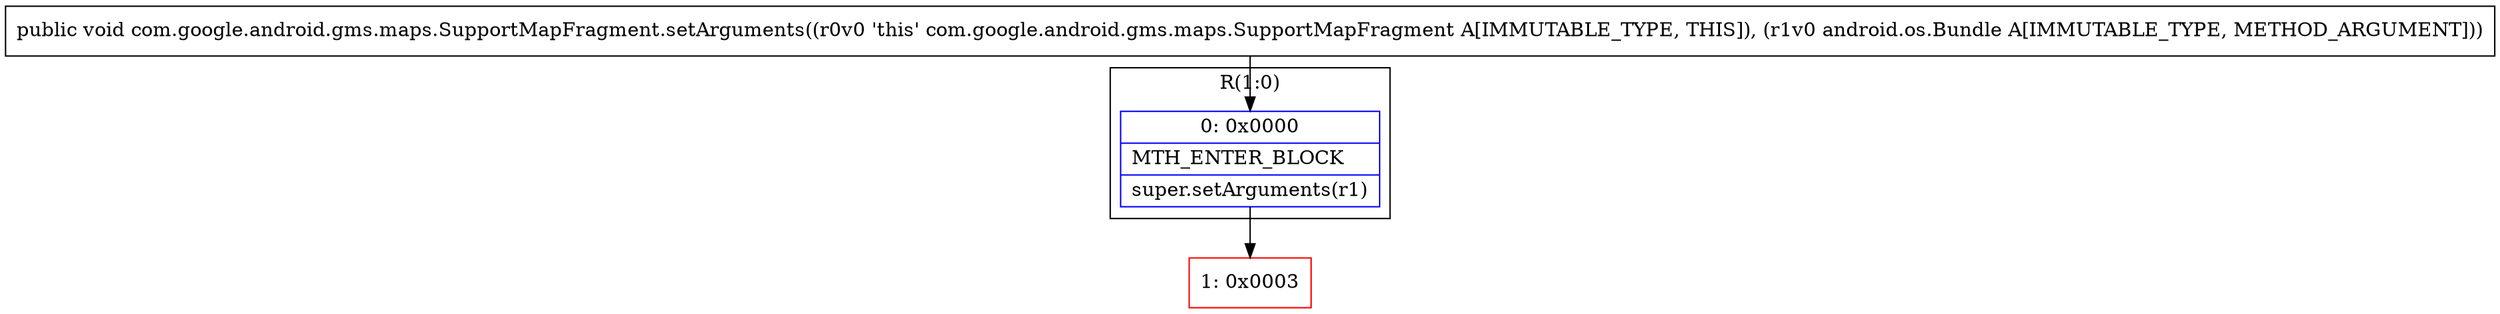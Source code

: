 digraph "CFG forcom.google.android.gms.maps.SupportMapFragment.setArguments(Landroid\/os\/Bundle;)V" {
subgraph cluster_Region_1130885601 {
label = "R(1:0)";
node [shape=record,color=blue];
Node_0 [shape=record,label="{0\:\ 0x0000|MTH_ENTER_BLOCK\l|super.setArguments(r1)\l}"];
}
Node_1 [shape=record,color=red,label="{1\:\ 0x0003}"];
MethodNode[shape=record,label="{public void com.google.android.gms.maps.SupportMapFragment.setArguments((r0v0 'this' com.google.android.gms.maps.SupportMapFragment A[IMMUTABLE_TYPE, THIS]), (r1v0 android.os.Bundle A[IMMUTABLE_TYPE, METHOD_ARGUMENT])) }"];
MethodNode -> Node_0;
Node_0 -> Node_1;
}

